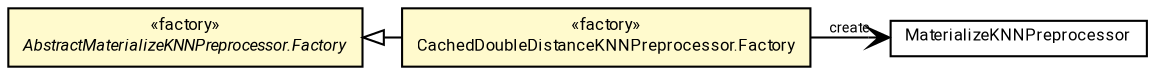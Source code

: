 #!/usr/local/bin/dot
#
# Class diagram 
# Generated by UMLGraph version R5_7_2-60-g0e99a6 (http://www.spinellis.gr/umlgraph/)
#

digraph G {
	graph [fontnames="svg"]
	edge [fontname="Roboto",fontsize=7,labelfontname="Roboto",labelfontsize=7,color="black"];
	node [fontname="Roboto",fontcolor="black",fontsize=8,shape=plaintext,margin=0,width=0,height=0];
	nodesep=0.15;
	ranksep=0.25;
	rankdir=LR;
	// de.lmu.ifi.dbs.elki.index.preprocessed.knn.MaterializeKNNPreprocessor<O>
	c2307028 [label=<<table title="de.lmu.ifi.dbs.elki.index.preprocessed.knn.MaterializeKNNPreprocessor" border="0" cellborder="1" cellspacing="0" cellpadding="2" href="MaterializeKNNPreprocessor.html" target="_parent">
		<tr><td><table border="0" cellspacing="0" cellpadding="1">
		<tr><td align="center" balign="center"> <font face="Roboto">MaterializeKNNPreprocessor</font> </td></tr>
		</table></td></tr>
		</table>>, URL="MaterializeKNNPreprocessor.html"];
	// de.lmu.ifi.dbs.elki.index.preprocessed.knn.AbstractMaterializeKNNPreprocessor.Factory<O>
	c2307047 [label=<<table title="de.lmu.ifi.dbs.elki.index.preprocessed.knn.AbstractMaterializeKNNPreprocessor.Factory" border="0" cellborder="1" cellspacing="0" cellpadding="2" bgcolor="LemonChiffon" href="AbstractMaterializeKNNPreprocessor.Factory.html" target="_parent">
		<tr><td><table border="0" cellspacing="0" cellpadding="1">
		<tr><td align="center" balign="center"> &#171;factory&#187; </td></tr>
		<tr><td align="center" balign="center"> <font face="Roboto"><i>AbstractMaterializeKNNPreprocessor.Factory</i></font> </td></tr>
		</table></td></tr>
		</table>>, URL="AbstractMaterializeKNNPreprocessor.Factory.html"];
	// de.lmu.ifi.dbs.elki.index.preprocessed.knn.CachedDoubleDistanceKNNPreprocessor.Factory<O>
	c2307666 [label=<<table title="de.lmu.ifi.dbs.elki.index.preprocessed.knn.CachedDoubleDistanceKNNPreprocessor.Factory" border="0" cellborder="1" cellspacing="0" cellpadding="2" bgcolor="lemonChiffon" href="CachedDoubleDistanceKNNPreprocessor.Factory.html" target="_parent">
		<tr><td><table border="0" cellspacing="0" cellpadding="1">
		<tr><td align="center" balign="center"> &#171;factory&#187; </td></tr>
		<tr><td align="center" balign="center"> <font face="Roboto">CachedDoubleDistanceKNNPreprocessor.Factory</font> </td></tr>
		</table></td></tr>
		</table>>, URL="CachedDoubleDistanceKNNPreprocessor.Factory.html"];
	// de.lmu.ifi.dbs.elki.index.preprocessed.knn.CachedDoubleDistanceKNNPreprocessor.Factory<O> extends de.lmu.ifi.dbs.elki.index.preprocessed.knn.AbstractMaterializeKNNPreprocessor.Factory<O>
	c2307047 -> c2307666 [arrowtail=empty,dir=back,weight=10];
	// de.lmu.ifi.dbs.elki.index.preprocessed.knn.CachedDoubleDistanceKNNPreprocessor.Factory<O> navassoc de.lmu.ifi.dbs.elki.index.preprocessed.knn.MaterializeKNNPreprocessor<O>
	c2307666 -> c2307028 [arrowhead=open,weight=1,label="create"];
}

